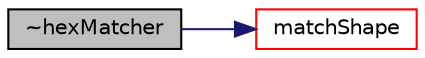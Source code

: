 digraph "~hexMatcher"
{
  bgcolor="transparent";
  edge [fontname="Helvetica",fontsize="10",labelfontname="Helvetica",labelfontsize="10"];
  node [fontname="Helvetica",fontsize="10",shape=record];
  rankdir="LR";
  Node1 [label="~hexMatcher",height=0.2,width=0.4,color="black", fillcolor="grey75", style="filled", fontcolor="black"];
  Node1 -> Node2 [color="midnightblue",fontsize="10",style="solid",fontname="Helvetica"];
  Node2 [label="matchShape",height=0.2,width=0.4,color="red",URL="$a01008.html#a1f0feccca7c36016d7745d9f9d196b6d",tooltip="Low level shape recognition. Return true if matches. "];
}
